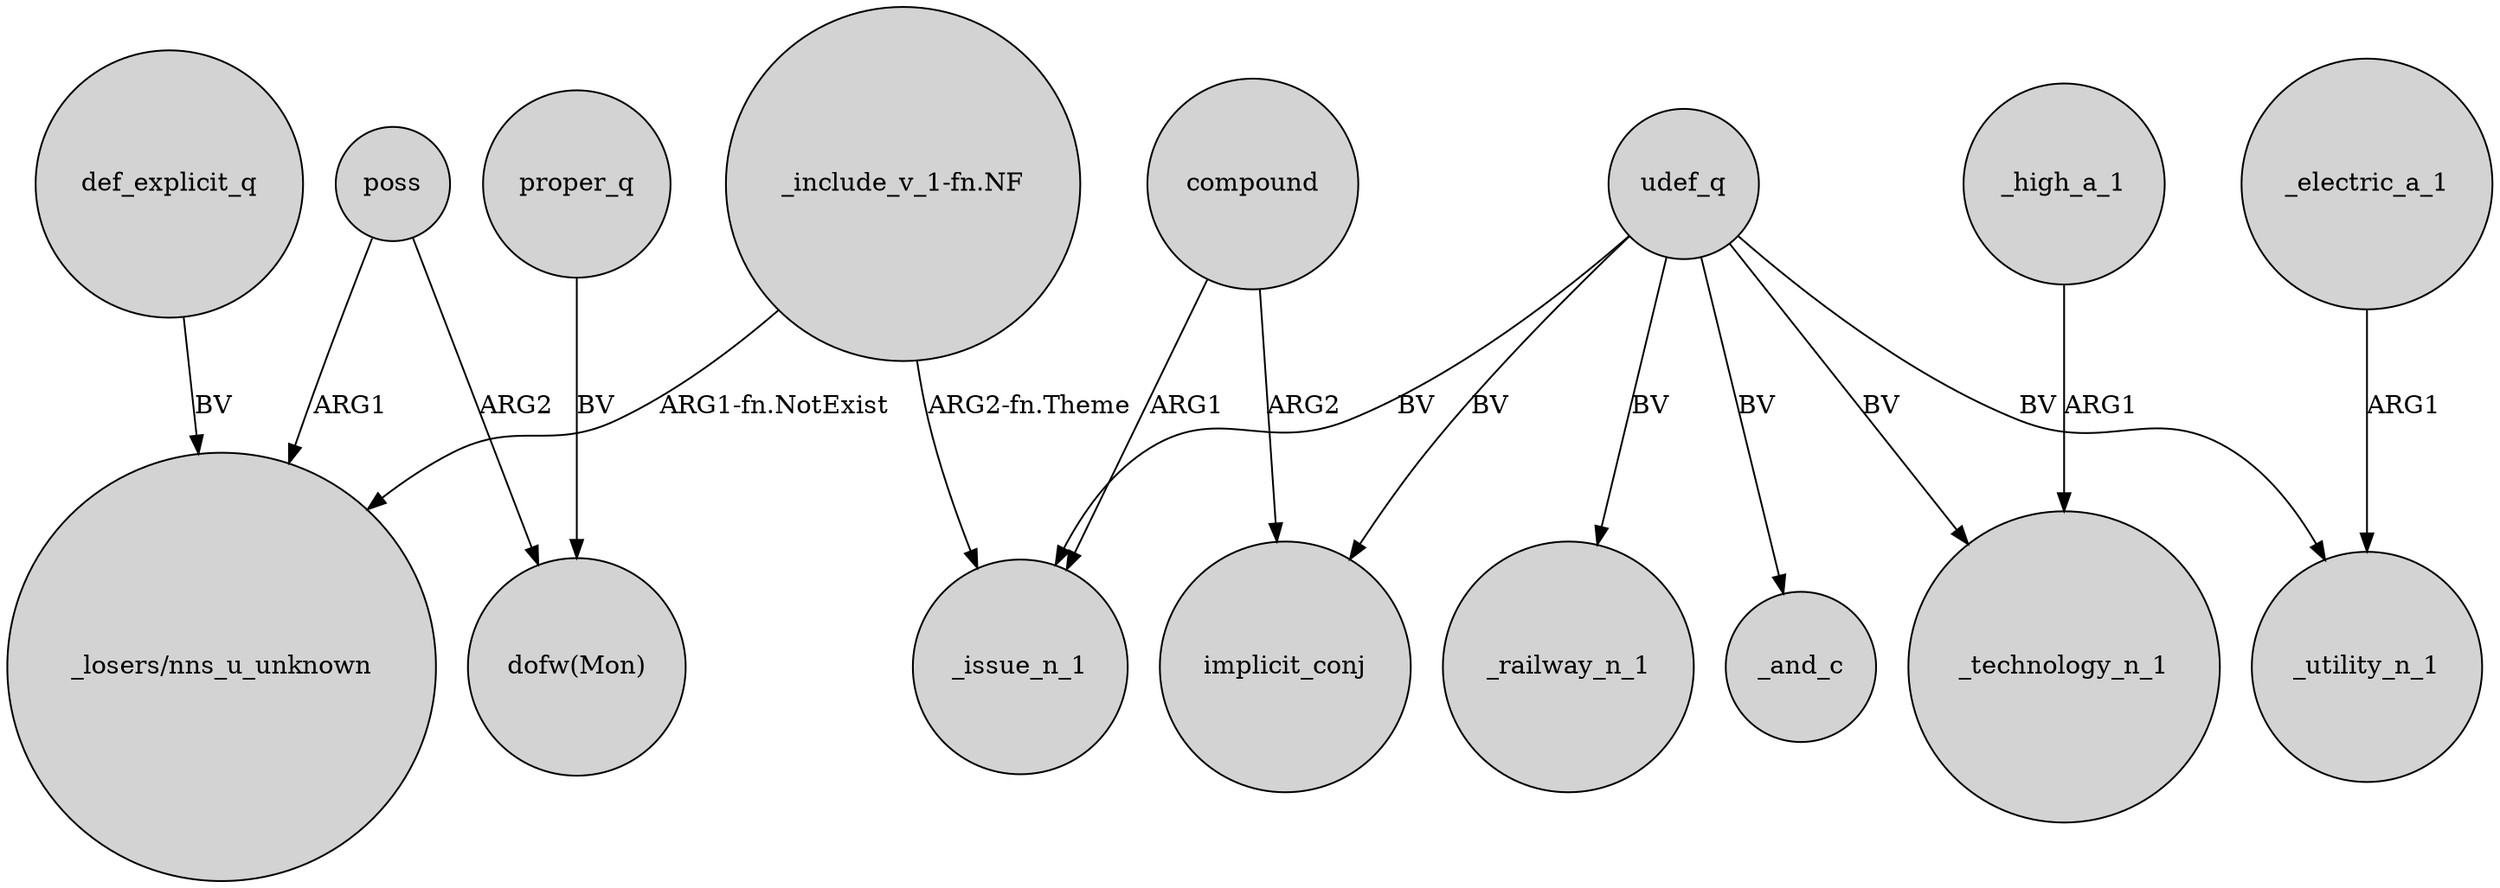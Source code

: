 digraph {
	node [shape=circle style=filled]
	def_explicit_q -> "_losers/nns_u_unknown" [label=BV]
	"_include_v_1-fn.NF" -> "_losers/nns_u_unknown" [label="ARG1-fn.NotExist"]
	udef_q -> _utility_n_1 [label=BV]
	compound -> implicit_conj [label=ARG2]
	poss -> "dofw(Mon)" [label=ARG2]
	udef_q -> _railway_n_1 [label=BV]
	_electric_a_1 -> _utility_n_1 [label=ARG1]
	udef_q -> implicit_conj [label=BV]
	proper_q -> "dofw(Mon)" [label=BV]
	poss -> "_losers/nns_u_unknown" [label=ARG1]
	udef_q -> _and_c [label=BV]
	"_include_v_1-fn.NF" -> _issue_n_1 [label="ARG2-fn.Theme"]
	udef_q -> _issue_n_1 [label=BV]
	compound -> _issue_n_1 [label=ARG1]
	udef_q -> _technology_n_1 [label=BV]
	_high_a_1 -> _technology_n_1 [label=ARG1]
}
